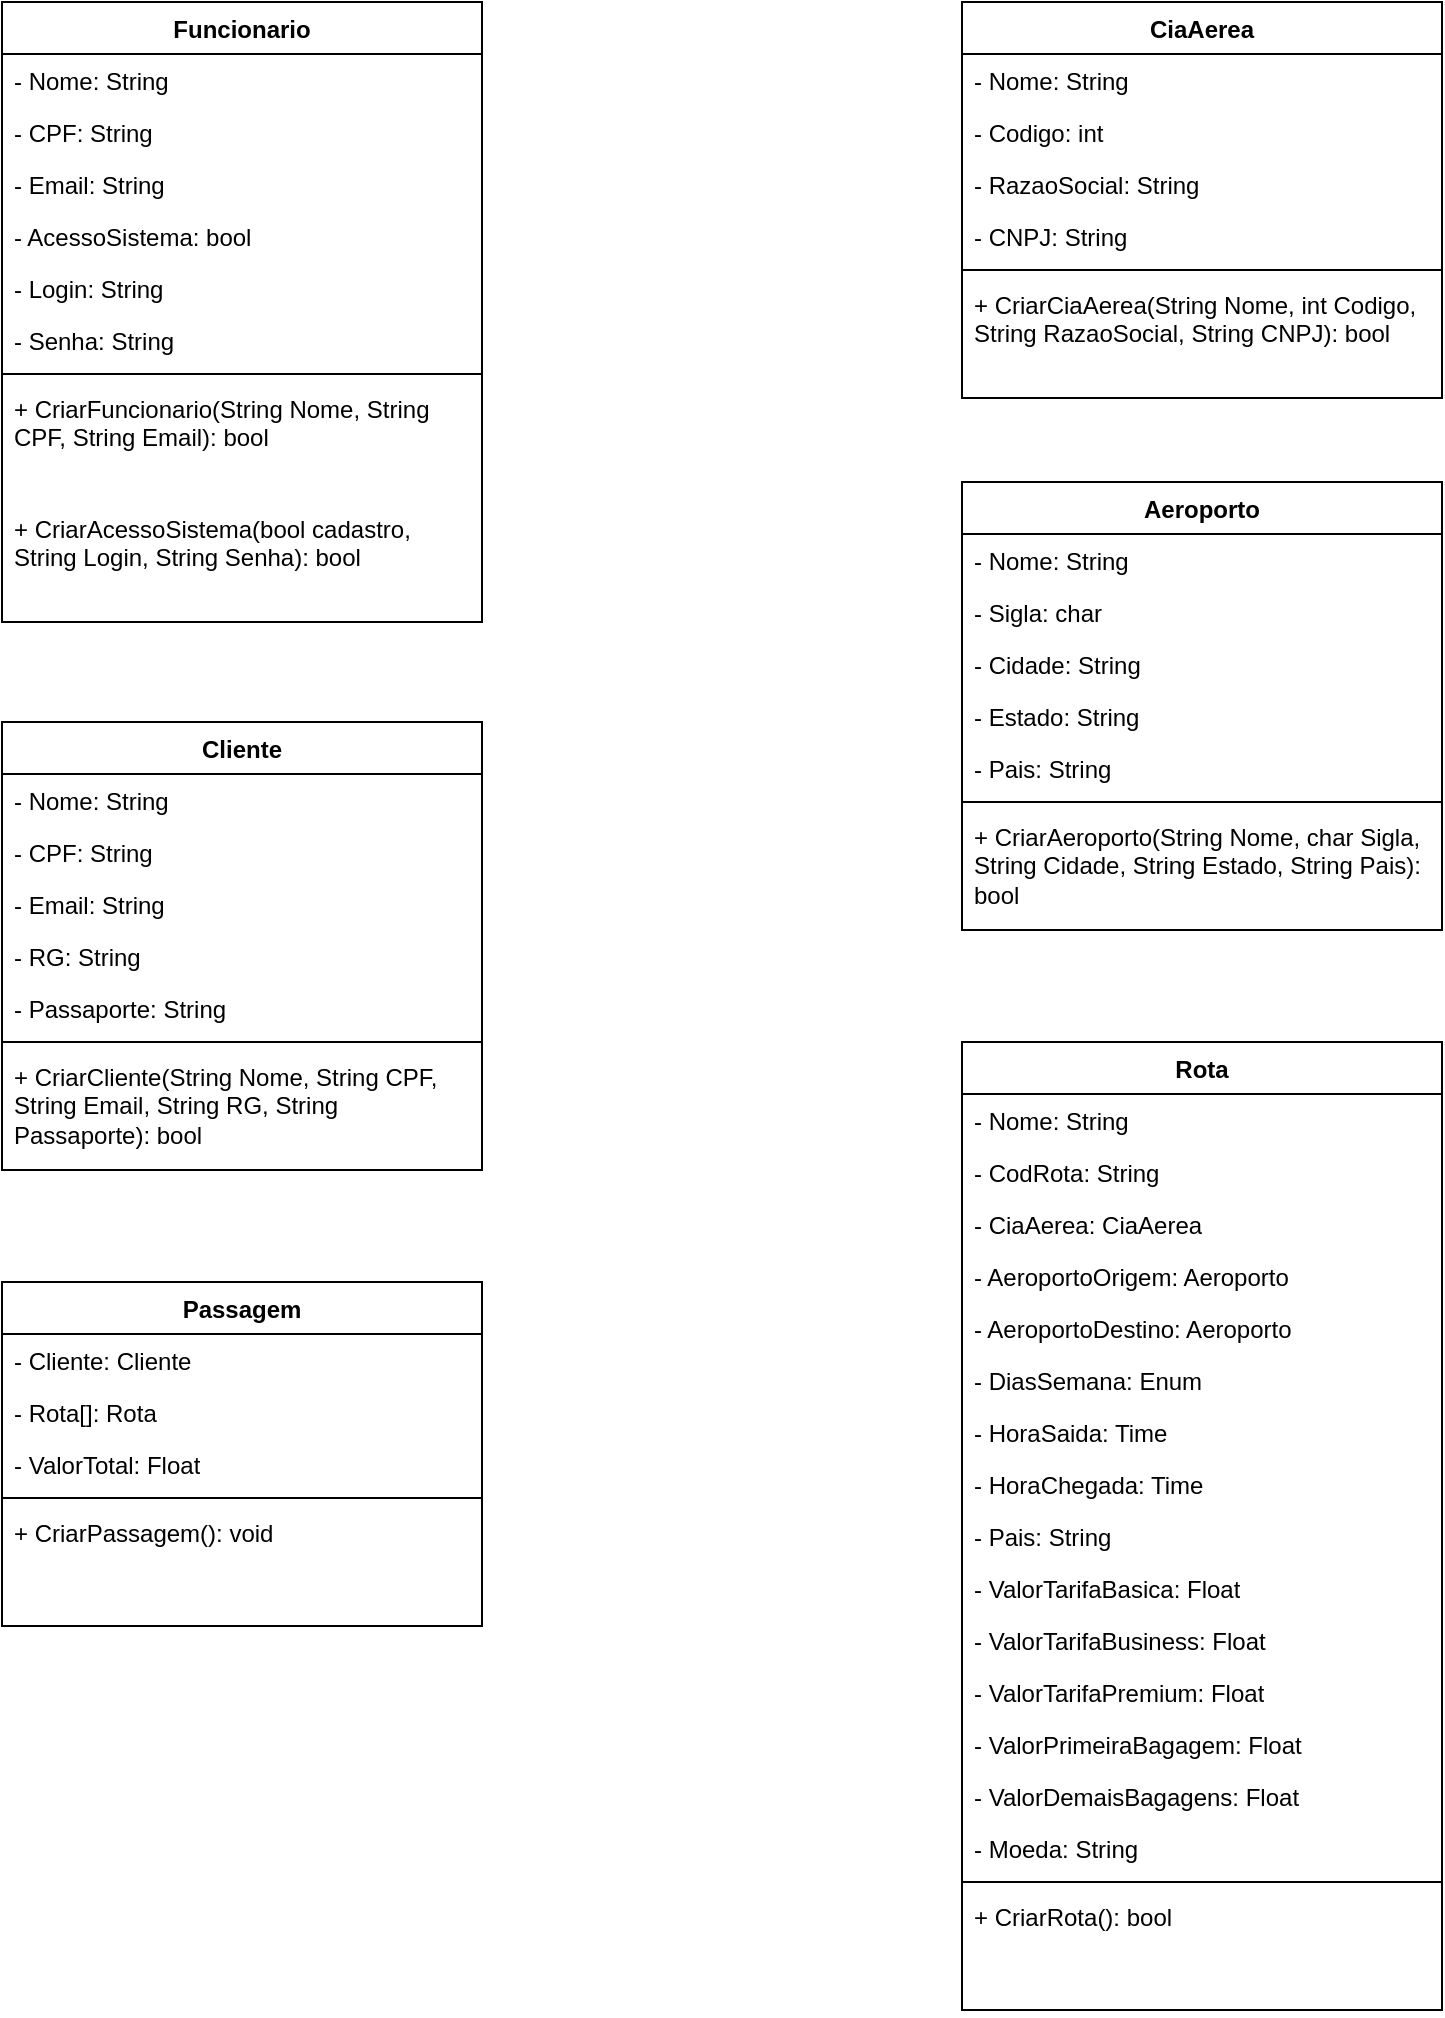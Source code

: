 <mxfile version="24.7.16">
  <diagram name="Página-1" id="M18SpvLpvyUCoFgphAnQ">
    <mxGraphModel dx="1434" dy="759" grid="1" gridSize="10" guides="1" tooltips="1" connect="1" arrows="1" fold="1" page="1" pageScale="1" pageWidth="827" pageHeight="1169" math="0" shadow="0">
      <root>
        <mxCell id="0" />
        <mxCell id="1" parent="0" />
        <mxCell id="q9ghwlmr0V3CYqbMyMJ1-5" value="Funcionario" style="swimlane;fontStyle=1;align=center;verticalAlign=top;childLayout=stackLayout;horizontal=1;startSize=26;horizontalStack=0;resizeParent=1;resizeParentMax=0;resizeLast=0;collapsible=1;marginBottom=0;whiteSpace=wrap;html=1;" vertex="1" parent="1">
          <mxGeometry x="40" y="40" width="240" height="310" as="geometry" />
        </mxCell>
        <mxCell id="q9ghwlmr0V3CYqbMyMJ1-6" value="- Nome: String" style="text;strokeColor=none;fillColor=none;align=left;verticalAlign=top;spacingLeft=4;spacingRight=4;overflow=hidden;rotatable=0;points=[[0,0.5],[1,0.5]];portConstraint=eastwest;whiteSpace=wrap;html=1;" vertex="1" parent="q9ghwlmr0V3CYqbMyMJ1-5">
          <mxGeometry y="26" width="240" height="26" as="geometry" />
        </mxCell>
        <mxCell id="q9ghwlmr0V3CYqbMyMJ1-15" value="- CPF: String" style="text;strokeColor=none;fillColor=none;align=left;verticalAlign=top;spacingLeft=4;spacingRight=4;overflow=hidden;rotatable=0;points=[[0,0.5],[1,0.5]];portConstraint=eastwest;whiteSpace=wrap;html=1;" vertex="1" parent="q9ghwlmr0V3CYqbMyMJ1-5">
          <mxGeometry y="52" width="240" height="26" as="geometry" />
        </mxCell>
        <mxCell id="q9ghwlmr0V3CYqbMyMJ1-17" value="- Email: String" style="text;strokeColor=none;fillColor=none;align=left;verticalAlign=top;spacingLeft=4;spacingRight=4;overflow=hidden;rotatable=0;points=[[0,0.5],[1,0.5]];portConstraint=eastwest;whiteSpace=wrap;html=1;" vertex="1" parent="q9ghwlmr0V3CYqbMyMJ1-5">
          <mxGeometry y="78" width="240" height="26" as="geometry" />
        </mxCell>
        <mxCell id="q9ghwlmr0V3CYqbMyMJ1-18" value="- AcessoSistema: bool" style="text;strokeColor=none;fillColor=none;align=left;verticalAlign=top;spacingLeft=4;spacingRight=4;overflow=hidden;rotatable=0;points=[[0,0.5],[1,0.5]];portConstraint=eastwest;whiteSpace=wrap;html=1;" vertex="1" parent="q9ghwlmr0V3CYqbMyMJ1-5">
          <mxGeometry y="104" width="240" height="26" as="geometry" />
        </mxCell>
        <mxCell id="q9ghwlmr0V3CYqbMyMJ1-20" value="- Login: String" style="text;strokeColor=none;fillColor=none;align=left;verticalAlign=top;spacingLeft=4;spacingRight=4;overflow=hidden;rotatable=0;points=[[0,0.5],[1,0.5]];portConstraint=eastwest;whiteSpace=wrap;html=1;" vertex="1" parent="q9ghwlmr0V3CYqbMyMJ1-5">
          <mxGeometry y="130" width="240" height="26" as="geometry" />
        </mxCell>
        <mxCell id="q9ghwlmr0V3CYqbMyMJ1-21" value="- Senha: String" style="text;strokeColor=none;fillColor=none;align=left;verticalAlign=top;spacingLeft=4;spacingRight=4;overflow=hidden;rotatable=0;points=[[0,0.5],[1,0.5]];portConstraint=eastwest;whiteSpace=wrap;html=1;" vertex="1" parent="q9ghwlmr0V3CYqbMyMJ1-5">
          <mxGeometry y="156" width="240" height="26" as="geometry" />
        </mxCell>
        <mxCell id="q9ghwlmr0V3CYqbMyMJ1-7" value="" style="line;strokeWidth=1;fillColor=none;align=left;verticalAlign=middle;spacingTop=-1;spacingLeft=3;spacingRight=3;rotatable=0;labelPosition=right;points=[];portConstraint=eastwest;strokeColor=inherit;" vertex="1" parent="q9ghwlmr0V3CYqbMyMJ1-5">
          <mxGeometry y="182" width="240" height="8" as="geometry" />
        </mxCell>
        <mxCell id="q9ghwlmr0V3CYqbMyMJ1-8" value="+ CriarFuncionario(String Nome, String CPF, String Email): bool" style="text;strokeColor=none;fillColor=none;align=left;verticalAlign=top;spacingLeft=4;spacingRight=4;overflow=hidden;rotatable=0;points=[[0,0.5],[1,0.5]];portConstraint=eastwest;whiteSpace=wrap;html=1;" vertex="1" parent="q9ghwlmr0V3CYqbMyMJ1-5">
          <mxGeometry y="190" width="240" height="60" as="geometry" />
        </mxCell>
        <mxCell id="q9ghwlmr0V3CYqbMyMJ1-22" value="+ CriarAcessoSistema(bool cadastro, String Login, String Senha): bool&lt;div&gt;&lt;br&gt;&lt;/div&gt;" style="text;strokeColor=none;fillColor=none;align=left;verticalAlign=top;spacingLeft=4;spacingRight=4;overflow=hidden;rotatable=0;points=[[0,0.5],[1,0.5]];portConstraint=eastwest;whiteSpace=wrap;html=1;" vertex="1" parent="q9ghwlmr0V3CYqbMyMJ1-5">
          <mxGeometry y="250" width="240" height="60" as="geometry" />
        </mxCell>
        <mxCell id="q9ghwlmr0V3CYqbMyMJ1-23" value="CiaAerea" style="swimlane;fontStyle=1;align=center;verticalAlign=top;childLayout=stackLayout;horizontal=1;startSize=26;horizontalStack=0;resizeParent=1;resizeParentMax=0;resizeLast=0;collapsible=1;marginBottom=0;whiteSpace=wrap;html=1;" vertex="1" parent="1">
          <mxGeometry x="520" y="40" width="240" height="198" as="geometry" />
        </mxCell>
        <mxCell id="q9ghwlmr0V3CYqbMyMJ1-24" value="- Nome: String" style="text;strokeColor=none;fillColor=none;align=left;verticalAlign=top;spacingLeft=4;spacingRight=4;overflow=hidden;rotatable=0;points=[[0,0.5],[1,0.5]];portConstraint=eastwest;whiteSpace=wrap;html=1;" vertex="1" parent="q9ghwlmr0V3CYqbMyMJ1-23">
          <mxGeometry y="26" width="240" height="26" as="geometry" />
        </mxCell>
        <mxCell id="q9ghwlmr0V3CYqbMyMJ1-25" value="- Codigo: int" style="text;strokeColor=none;fillColor=none;align=left;verticalAlign=top;spacingLeft=4;spacingRight=4;overflow=hidden;rotatable=0;points=[[0,0.5],[1,0.5]];portConstraint=eastwest;whiteSpace=wrap;html=1;" vertex="1" parent="q9ghwlmr0V3CYqbMyMJ1-23">
          <mxGeometry y="52" width="240" height="26" as="geometry" />
        </mxCell>
        <mxCell id="q9ghwlmr0V3CYqbMyMJ1-26" value="- RazaoSocial: String" style="text;strokeColor=none;fillColor=none;align=left;verticalAlign=top;spacingLeft=4;spacingRight=4;overflow=hidden;rotatable=0;points=[[0,0.5],[1,0.5]];portConstraint=eastwest;whiteSpace=wrap;html=1;" vertex="1" parent="q9ghwlmr0V3CYqbMyMJ1-23">
          <mxGeometry y="78" width="240" height="26" as="geometry" />
        </mxCell>
        <mxCell id="q9ghwlmr0V3CYqbMyMJ1-27" value="- CNPJ: String" style="text;strokeColor=none;fillColor=none;align=left;verticalAlign=top;spacingLeft=4;spacingRight=4;overflow=hidden;rotatable=0;points=[[0,0.5],[1,0.5]];portConstraint=eastwest;whiteSpace=wrap;html=1;" vertex="1" parent="q9ghwlmr0V3CYqbMyMJ1-23">
          <mxGeometry y="104" width="240" height="26" as="geometry" />
        </mxCell>
        <mxCell id="q9ghwlmr0V3CYqbMyMJ1-30" value="" style="line;strokeWidth=1;fillColor=none;align=left;verticalAlign=middle;spacingTop=-1;spacingLeft=3;spacingRight=3;rotatable=0;labelPosition=right;points=[];portConstraint=eastwest;strokeColor=inherit;" vertex="1" parent="q9ghwlmr0V3CYqbMyMJ1-23">
          <mxGeometry y="130" width="240" height="8" as="geometry" />
        </mxCell>
        <mxCell id="q9ghwlmr0V3CYqbMyMJ1-31" value="+ CriarCiaAerea(String Nome, int Codigo, String RazaoSocial, String CNPJ): bool" style="text;strokeColor=none;fillColor=none;align=left;verticalAlign=top;spacingLeft=4;spacingRight=4;overflow=hidden;rotatable=0;points=[[0,0.5],[1,0.5]];portConstraint=eastwest;whiteSpace=wrap;html=1;" vertex="1" parent="q9ghwlmr0V3CYqbMyMJ1-23">
          <mxGeometry y="138" width="240" height="60" as="geometry" />
        </mxCell>
        <mxCell id="q9ghwlmr0V3CYqbMyMJ1-33" value="Aeroporto" style="swimlane;fontStyle=1;align=center;verticalAlign=top;childLayout=stackLayout;horizontal=1;startSize=26;horizontalStack=0;resizeParent=1;resizeParentMax=0;resizeLast=0;collapsible=1;marginBottom=0;whiteSpace=wrap;html=1;" vertex="1" parent="1">
          <mxGeometry x="520" y="280" width="240" height="224" as="geometry" />
        </mxCell>
        <mxCell id="q9ghwlmr0V3CYqbMyMJ1-34" value="- Nome: String" style="text;strokeColor=none;fillColor=none;align=left;verticalAlign=top;spacingLeft=4;spacingRight=4;overflow=hidden;rotatable=0;points=[[0,0.5],[1,0.5]];portConstraint=eastwest;whiteSpace=wrap;html=1;" vertex="1" parent="q9ghwlmr0V3CYqbMyMJ1-33">
          <mxGeometry y="26" width="240" height="26" as="geometry" />
        </mxCell>
        <mxCell id="q9ghwlmr0V3CYqbMyMJ1-35" value="- Sigla: char" style="text;strokeColor=none;fillColor=none;align=left;verticalAlign=top;spacingLeft=4;spacingRight=4;overflow=hidden;rotatable=0;points=[[0,0.5],[1,0.5]];portConstraint=eastwest;whiteSpace=wrap;html=1;" vertex="1" parent="q9ghwlmr0V3CYqbMyMJ1-33">
          <mxGeometry y="52" width="240" height="26" as="geometry" />
        </mxCell>
        <mxCell id="q9ghwlmr0V3CYqbMyMJ1-36" value="- Cidade: String" style="text;strokeColor=none;fillColor=none;align=left;verticalAlign=top;spacingLeft=4;spacingRight=4;overflow=hidden;rotatable=0;points=[[0,0.5],[1,0.5]];portConstraint=eastwest;whiteSpace=wrap;html=1;" vertex="1" parent="q9ghwlmr0V3CYqbMyMJ1-33">
          <mxGeometry y="78" width="240" height="26" as="geometry" />
        </mxCell>
        <mxCell id="q9ghwlmr0V3CYqbMyMJ1-37" value="- Estado: String" style="text;strokeColor=none;fillColor=none;align=left;verticalAlign=top;spacingLeft=4;spacingRight=4;overflow=hidden;rotatable=0;points=[[0,0.5],[1,0.5]];portConstraint=eastwest;whiteSpace=wrap;html=1;" vertex="1" parent="q9ghwlmr0V3CYqbMyMJ1-33">
          <mxGeometry y="104" width="240" height="26" as="geometry" />
        </mxCell>
        <mxCell id="q9ghwlmr0V3CYqbMyMJ1-40" value="- Pais: String" style="text;strokeColor=none;fillColor=none;align=left;verticalAlign=top;spacingLeft=4;spacingRight=4;overflow=hidden;rotatable=0;points=[[0,0.5],[1,0.5]];portConstraint=eastwest;whiteSpace=wrap;html=1;" vertex="1" parent="q9ghwlmr0V3CYqbMyMJ1-33">
          <mxGeometry y="130" width="240" height="26" as="geometry" />
        </mxCell>
        <mxCell id="q9ghwlmr0V3CYqbMyMJ1-38" value="" style="line;strokeWidth=1;fillColor=none;align=left;verticalAlign=middle;spacingTop=-1;spacingLeft=3;spacingRight=3;rotatable=0;labelPosition=right;points=[];portConstraint=eastwest;strokeColor=inherit;" vertex="1" parent="q9ghwlmr0V3CYqbMyMJ1-33">
          <mxGeometry y="156" width="240" height="8" as="geometry" />
        </mxCell>
        <mxCell id="q9ghwlmr0V3CYqbMyMJ1-39" value="+ CriarAeroporto(String Nome, char Sigla, String Cidade, String Estado, String Pais): bool" style="text;strokeColor=none;fillColor=none;align=left;verticalAlign=top;spacingLeft=4;spacingRight=4;overflow=hidden;rotatable=0;points=[[0,0.5],[1,0.5]];portConstraint=eastwest;whiteSpace=wrap;html=1;" vertex="1" parent="q9ghwlmr0V3CYqbMyMJ1-33">
          <mxGeometry y="164" width="240" height="60" as="geometry" />
        </mxCell>
        <mxCell id="q9ghwlmr0V3CYqbMyMJ1-41" value="Passagem" style="swimlane;fontStyle=1;align=center;verticalAlign=top;childLayout=stackLayout;horizontal=1;startSize=26;horizontalStack=0;resizeParent=1;resizeParentMax=0;resizeLast=0;collapsible=1;marginBottom=0;whiteSpace=wrap;html=1;" vertex="1" parent="1">
          <mxGeometry x="40" y="680" width="240" height="172" as="geometry" />
        </mxCell>
        <mxCell id="q9ghwlmr0V3CYqbMyMJ1-66" value="- Cliente: Cliente" style="text;strokeColor=none;fillColor=none;align=left;verticalAlign=top;spacingLeft=4;spacingRight=4;overflow=hidden;rotatable=0;points=[[0,0.5],[1,0.5]];portConstraint=eastwest;whiteSpace=wrap;html=1;" vertex="1" parent="q9ghwlmr0V3CYqbMyMJ1-41">
          <mxGeometry y="26" width="240" height="26" as="geometry" />
        </mxCell>
        <mxCell id="q9ghwlmr0V3CYqbMyMJ1-43" value="- Rota[]: Rota&amp;nbsp;" style="text;strokeColor=none;fillColor=none;align=left;verticalAlign=top;spacingLeft=4;spacingRight=4;overflow=hidden;rotatable=0;points=[[0,0.5],[1,0.5]];portConstraint=eastwest;whiteSpace=wrap;html=1;" vertex="1" parent="q9ghwlmr0V3CYqbMyMJ1-41">
          <mxGeometry y="52" width="240" height="26" as="geometry" />
        </mxCell>
        <mxCell id="q9ghwlmr0V3CYqbMyMJ1-91" value="- ValorTotal: Float" style="text;strokeColor=none;fillColor=none;align=left;verticalAlign=top;spacingLeft=4;spacingRight=4;overflow=hidden;rotatable=0;points=[[0,0.5],[1,0.5]];portConstraint=eastwest;whiteSpace=wrap;html=1;" vertex="1" parent="q9ghwlmr0V3CYqbMyMJ1-41">
          <mxGeometry y="78" width="240" height="26" as="geometry" />
        </mxCell>
        <mxCell id="q9ghwlmr0V3CYqbMyMJ1-48" value="" style="line;strokeWidth=1;fillColor=none;align=left;verticalAlign=middle;spacingTop=-1;spacingLeft=3;spacingRight=3;rotatable=0;labelPosition=right;points=[];portConstraint=eastwest;strokeColor=inherit;" vertex="1" parent="q9ghwlmr0V3CYqbMyMJ1-41">
          <mxGeometry y="104" width="240" height="8" as="geometry" />
        </mxCell>
        <mxCell id="q9ghwlmr0V3CYqbMyMJ1-49" value="+ CriarPassagem(): void" style="text;strokeColor=none;fillColor=none;align=left;verticalAlign=top;spacingLeft=4;spacingRight=4;overflow=hidden;rotatable=0;points=[[0,0.5],[1,0.5]];portConstraint=eastwest;whiteSpace=wrap;html=1;" vertex="1" parent="q9ghwlmr0V3CYqbMyMJ1-41">
          <mxGeometry y="112" width="240" height="60" as="geometry" />
        </mxCell>
        <mxCell id="q9ghwlmr0V3CYqbMyMJ1-56" value="Cliente" style="swimlane;fontStyle=1;align=center;verticalAlign=top;childLayout=stackLayout;horizontal=1;startSize=26;horizontalStack=0;resizeParent=1;resizeParentMax=0;resizeLast=0;collapsible=1;marginBottom=0;whiteSpace=wrap;html=1;" vertex="1" parent="1">
          <mxGeometry x="40" y="400" width="240" height="224" as="geometry" />
        </mxCell>
        <mxCell id="q9ghwlmr0V3CYqbMyMJ1-57" value="- Nome: String" style="text;strokeColor=none;fillColor=none;align=left;verticalAlign=top;spacingLeft=4;spacingRight=4;overflow=hidden;rotatable=0;points=[[0,0.5],[1,0.5]];portConstraint=eastwest;whiteSpace=wrap;html=1;" vertex="1" parent="q9ghwlmr0V3CYqbMyMJ1-56">
          <mxGeometry y="26" width="240" height="26" as="geometry" />
        </mxCell>
        <mxCell id="q9ghwlmr0V3CYqbMyMJ1-58" value="- CPF: String" style="text;strokeColor=none;fillColor=none;align=left;verticalAlign=top;spacingLeft=4;spacingRight=4;overflow=hidden;rotatable=0;points=[[0,0.5],[1,0.5]];portConstraint=eastwest;whiteSpace=wrap;html=1;" vertex="1" parent="q9ghwlmr0V3CYqbMyMJ1-56">
          <mxGeometry y="52" width="240" height="26" as="geometry" />
        </mxCell>
        <mxCell id="q9ghwlmr0V3CYqbMyMJ1-59" value="- Email: String" style="text;strokeColor=none;fillColor=none;align=left;verticalAlign=top;spacingLeft=4;spacingRight=4;overflow=hidden;rotatable=0;points=[[0,0.5],[1,0.5]];portConstraint=eastwest;whiteSpace=wrap;html=1;" vertex="1" parent="q9ghwlmr0V3CYqbMyMJ1-56">
          <mxGeometry y="78" width="240" height="26" as="geometry" />
        </mxCell>
        <mxCell id="q9ghwlmr0V3CYqbMyMJ1-60" value="- RG: String" style="text;strokeColor=none;fillColor=none;align=left;verticalAlign=top;spacingLeft=4;spacingRight=4;overflow=hidden;rotatable=0;points=[[0,0.5],[1,0.5]];portConstraint=eastwest;whiteSpace=wrap;html=1;" vertex="1" parent="q9ghwlmr0V3CYqbMyMJ1-56">
          <mxGeometry y="104" width="240" height="26" as="geometry" />
        </mxCell>
        <mxCell id="q9ghwlmr0V3CYqbMyMJ1-61" value="- Passaporte: String" style="text;strokeColor=none;fillColor=none;align=left;verticalAlign=top;spacingLeft=4;spacingRight=4;overflow=hidden;rotatable=0;points=[[0,0.5],[1,0.5]];portConstraint=eastwest;whiteSpace=wrap;html=1;" vertex="1" parent="q9ghwlmr0V3CYqbMyMJ1-56">
          <mxGeometry y="130" width="240" height="26" as="geometry" />
        </mxCell>
        <mxCell id="q9ghwlmr0V3CYqbMyMJ1-63" value="" style="line;strokeWidth=1;fillColor=none;align=left;verticalAlign=middle;spacingTop=-1;spacingLeft=3;spacingRight=3;rotatable=0;labelPosition=right;points=[];portConstraint=eastwest;strokeColor=inherit;" vertex="1" parent="q9ghwlmr0V3CYqbMyMJ1-56">
          <mxGeometry y="156" width="240" height="8" as="geometry" />
        </mxCell>
        <mxCell id="q9ghwlmr0V3CYqbMyMJ1-64" value="+ CriarCliente(String Nome, String CPF, String Email, String RG, String Passaporte): bool" style="text;strokeColor=none;fillColor=none;align=left;verticalAlign=top;spacingLeft=4;spacingRight=4;overflow=hidden;rotatable=0;points=[[0,0.5],[1,0.5]];portConstraint=eastwest;whiteSpace=wrap;html=1;" vertex="1" parent="q9ghwlmr0V3CYqbMyMJ1-56">
          <mxGeometry y="164" width="240" height="60" as="geometry" />
        </mxCell>
        <mxCell id="q9ghwlmr0V3CYqbMyMJ1-67" value="Rota" style="swimlane;fontStyle=1;align=center;verticalAlign=top;childLayout=stackLayout;horizontal=1;startSize=26;horizontalStack=0;resizeParent=1;resizeParentMax=0;resizeLast=0;collapsible=1;marginBottom=0;whiteSpace=wrap;html=1;" vertex="1" parent="1">
          <mxGeometry x="520" y="560" width="240" height="484" as="geometry" />
        </mxCell>
        <mxCell id="q9ghwlmr0V3CYqbMyMJ1-68" value="- Nome: String" style="text;strokeColor=none;fillColor=none;align=left;verticalAlign=top;spacingLeft=4;spacingRight=4;overflow=hidden;rotatable=0;points=[[0,0.5],[1,0.5]];portConstraint=eastwest;whiteSpace=wrap;html=1;" vertex="1" parent="q9ghwlmr0V3CYqbMyMJ1-67">
          <mxGeometry y="26" width="240" height="26" as="geometry" />
        </mxCell>
        <mxCell id="q9ghwlmr0V3CYqbMyMJ1-88" value="- CodRota: String" style="text;strokeColor=none;fillColor=none;align=left;verticalAlign=top;spacingLeft=4;spacingRight=4;overflow=hidden;rotatable=0;points=[[0,0.5],[1,0.5]];portConstraint=eastwest;whiteSpace=wrap;html=1;" vertex="1" parent="q9ghwlmr0V3CYqbMyMJ1-67">
          <mxGeometry y="52" width="240" height="26" as="geometry" />
        </mxCell>
        <mxCell id="q9ghwlmr0V3CYqbMyMJ1-71" value="- CiaAerea: CiaAerea" style="text;strokeColor=none;fillColor=none;align=left;verticalAlign=top;spacingLeft=4;spacingRight=4;overflow=hidden;rotatable=0;points=[[0,0.5],[1,0.5]];portConstraint=eastwest;whiteSpace=wrap;html=1;" vertex="1" parent="q9ghwlmr0V3CYqbMyMJ1-67">
          <mxGeometry y="78" width="240" height="26" as="geometry" />
        </mxCell>
        <mxCell id="q9ghwlmr0V3CYqbMyMJ1-69" value="- AeroportoOrigem: Aeroporto" style="text;strokeColor=none;fillColor=none;align=left;verticalAlign=top;spacingLeft=4;spacingRight=4;overflow=hidden;rotatable=0;points=[[0,0.5],[1,0.5]];portConstraint=eastwest;whiteSpace=wrap;html=1;" vertex="1" parent="q9ghwlmr0V3CYqbMyMJ1-67">
          <mxGeometry y="104" width="240" height="26" as="geometry" />
        </mxCell>
        <mxCell id="q9ghwlmr0V3CYqbMyMJ1-70" value="- AeroportoDestino: Aeroporto" style="text;strokeColor=none;fillColor=none;align=left;verticalAlign=top;spacingLeft=4;spacingRight=4;overflow=hidden;rotatable=0;points=[[0,0.5],[1,0.5]];portConstraint=eastwest;whiteSpace=wrap;html=1;" vertex="1" parent="q9ghwlmr0V3CYqbMyMJ1-67">
          <mxGeometry y="130" width="240" height="26" as="geometry" />
        </mxCell>
        <mxCell id="q9ghwlmr0V3CYqbMyMJ1-92" value="- DiasSemana: Enum" style="text;strokeColor=none;fillColor=none;align=left;verticalAlign=top;spacingLeft=4;spacingRight=4;overflow=hidden;rotatable=0;points=[[0,0.5],[1,0.5]];portConstraint=eastwest;whiteSpace=wrap;html=1;" vertex="1" parent="q9ghwlmr0V3CYqbMyMJ1-67">
          <mxGeometry y="156" width="240" height="26" as="geometry" />
        </mxCell>
        <mxCell id="q9ghwlmr0V3CYqbMyMJ1-90" value="- HoraSaida: Time" style="text;strokeColor=none;fillColor=none;align=left;verticalAlign=top;spacingLeft=4;spacingRight=4;overflow=hidden;rotatable=0;points=[[0,0.5],[1,0.5]];portConstraint=eastwest;whiteSpace=wrap;html=1;" vertex="1" parent="q9ghwlmr0V3CYqbMyMJ1-67">
          <mxGeometry y="182" width="240" height="26" as="geometry" />
        </mxCell>
        <mxCell id="q9ghwlmr0V3CYqbMyMJ1-89" value="- HoraChegada: Time" style="text;strokeColor=none;fillColor=none;align=left;verticalAlign=top;spacingLeft=4;spacingRight=4;overflow=hidden;rotatable=0;points=[[0,0.5],[1,0.5]];portConstraint=eastwest;whiteSpace=wrap;html=1;" vertex="1" parent="q9ghwlmr0V3CYqbMyMJ1-67">
          <mxGeometry y="208" width="240" height="26" as="geometry" />
        </mxCell>
        <mxCell id="q9ghwlmr0V3CYqbMyMJ1-72" value="- Pais: String" style="text;strokeColor=none;fillColor=none;align=left;verticalAlign=top;spacingLeft=4;spacingRight=4;overflow=hidden;rotatable=0;points=[[0,0.5],[1,0.5]];portConstraint=eastwest;whiteSpace=wrap;html=1;" vertex="1" parent="q9ghwlmr0V3CYqbMyMJ1-67">
          <mxGeometry y="234" width="240" height="26" as="geometry" />
        </mxCell>
        <mxCell id="q9ghwlmr0V3CYqbMyMJ1-81" value="- ValorTarifaBasica: Float" style="text;strokeColor=none;fillColor=none;align=left;verticalAlign=top;spacingLeft=4;spacingRight=4;overflow=hidden;rotatable=0;points=[[0,0.5],[1,0.5]];portConstraint=eastwest;whiteSpace=wrap;html=1;" vertex="1" parent="q9ghwlmr0V3CYqbMyMJ1-67">
          <mxGeometry y="260" width="240" height="26" as="geometry" />
        </mxCell>
        <mxCell id="q9ghwlmr0V3CYqbMyMJ1-82" value="- ValorTarifaBusiness: Float" style="text;strokeColor=none;fillColor=none;align=left;verticalAlign=top;spacingLeft=4;spacingRight=4;overflow=hidden;rotatable=0;points=[[0,0.5],[1,0.5]];portConstraint=eastwest;whiteSpace=wrap;html=1;" vertex="1" parent="q9ghwlmr0V3CYqbMyMJ1-67">
          <mxGeometry y="286" width="240" height="26" as="geometry" />
        </mxCell>
        <mxCell id="q9ghwlmr0V3CYqbMyMJ1-83" value="- ValorTarifaPremium: Float" style="text;strokeColor=none;fillColor=none;align=left;verticalAlign=top;spacingLeft=4;spacingRight=4;overflow=hidden;rotatable=0;points=[[0,0.5],[1,0.5]];portConstraint=eastwest;whiteSpace=wrap;html=1;" vertex="1" parent="q9ghwlmr0V3CYqbMyMJ1-67">
          <mxGeometry y="312" width="240" height="26" as="geometry" />
        </mxCell>
        <mxCell id="q9ghwlmr0V3CYqbMyMJ1-84" value="- ValorPrimeiraBagagem: Float" style="text;strokeColor=none;fillColor=none;align=left;verticalAlign=top;spacingLeft=4;spacingRight=4;overflow=hidden;rotatable=0;points=[[0,0.5],[1,0.5]];portConstraint=eastwest;whiteSpace=wrap;html=1;" vertex="1" parent="q9ghwlmr0V3CYqbMyMJ1-67">
          <mxGeometry y="338" width="240" height="26" as="geometry" />
        </mxCell>
        <mxCell id="q9ghwlmr0V3CYqbMyMJ1-85" value="- ValorDemaisBagagens: Float" style="text;strokeColor=none;fillColor=none;align=left;verticalAlign=top;spacingLeft=4;spacingRight=4;overflow=hidden;rotatable=0;points=[[0,0.5],[1,0.5]];portConstraint=eastwest;whiteSpace=wrap;html=1;" vertex="1" parent="q9ghwlmr0V3CYqbMyMJ1-67">
          <mxGeometry y="364" width="240" height="26" as="geometry" />
        </mxCell>
        <mxCell id="q9ghwlmr0V3CYqbMyMJ1-87" value="- Moeda: String" style="text;strokeColor=none;fillColor=none;align=left;verticalAlign=top;spacingLeft=4;spacingRight=4;overflow=hidden;rotatable=0;points=[[0,0.5],[1,0.5]];portConstraint=eastwest;whiteSpace=wrap;html=1;" vertex="1" parent="q9ghwlmr0V3CYqbMyMJ1-67">
          <mxGeometry y="390" width="240" height="26" as="geometry" />
        </mxCell>
        <mxCell id="q9ghwlmr0V3CYqbMyMJ1-73" value="" style="line;strokeWidth=1;fillColor=none;align=left;verticalAlign=middle;spacingTop=-1;spacingLeft=3;spacingRight=3;rotatable=0;labelPosition=right;points=[];portConstraint=eastwest;strokeColor=inherit;" vertex="1" parent="q9ghwlmr0V3CYqbMyMJ1-67">
          <mxGeometry y="416" width="240" height="8" as="geometry" />
        </mxCell>
        <mxCell id="q9ghwlmr0V3CYqbMyMJ1-74" value="+ CriarRota(): bool" style="text;strokeColor=none;fillColor=none;align=left;verticalAlign=top;spacingLeft=4;spacingRight=4;overflow=hidden;rotatable=0;points=[[0,0.5],[1,0.5]];portConstraint=eastwest;whiteSpace=wrap;html=1;" vertex="1" parent="q9ghwlmr0V3CYqbMyMJ1-67">
          <mxGeometry y="424" width="240" height="60" as="geometry" />
        </mxCell>
      </root>
    </mxGraphModel>
  </diagram>
</mxfile>
